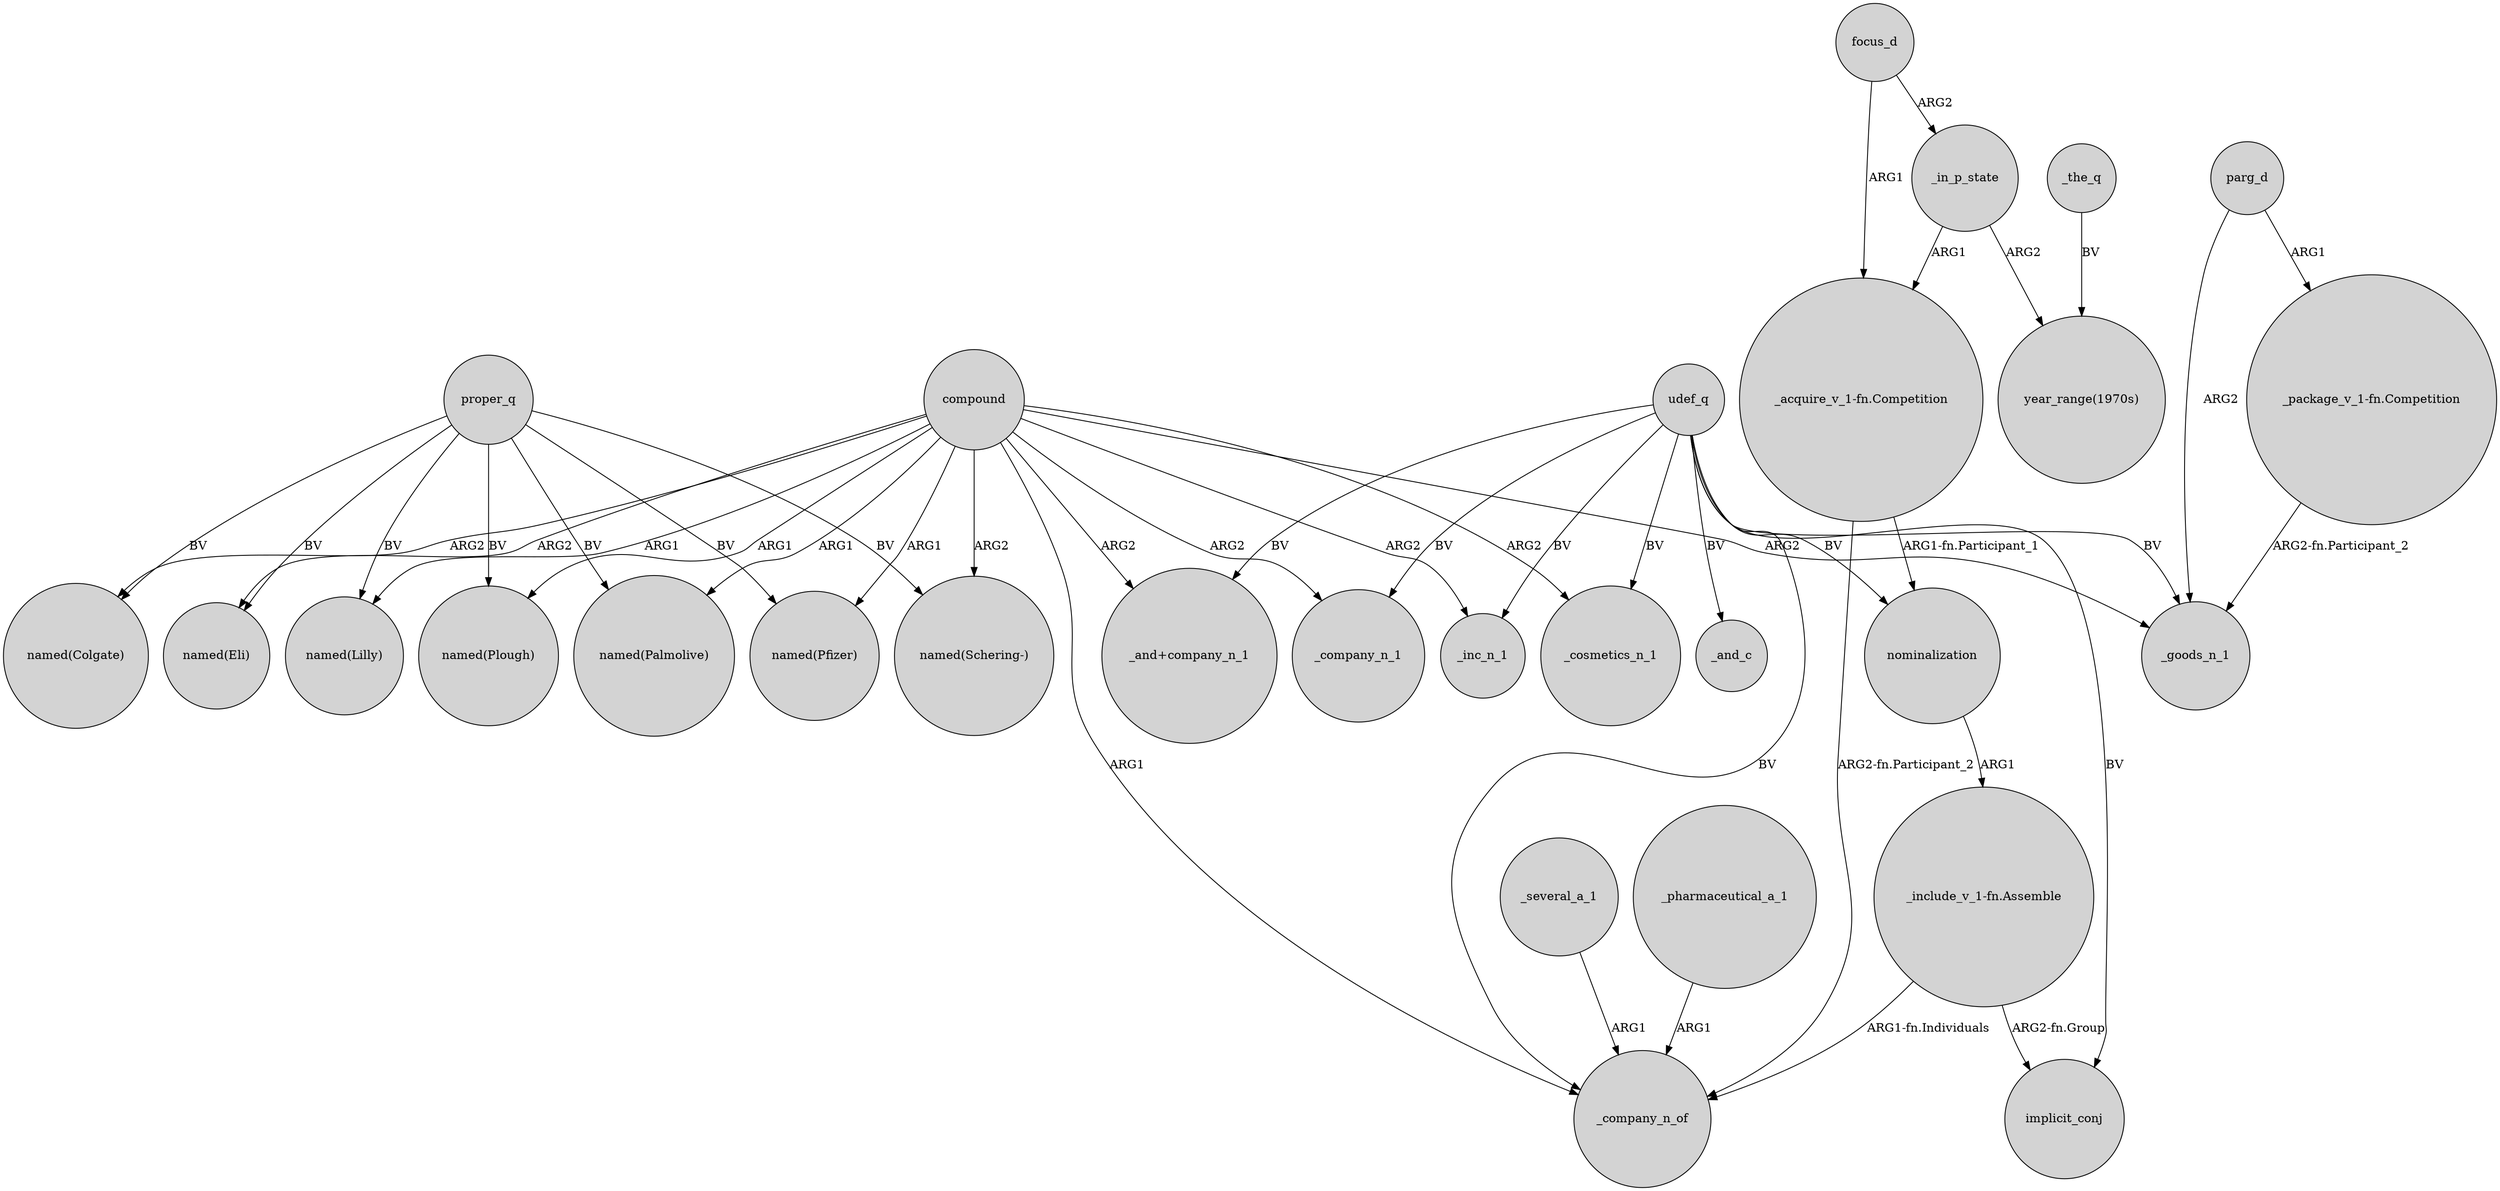 digraph {
	node [shape=circle style=filled]
	"_include_v_1-fn.Assemble" -> implicit_conj [label="ARG2-fn.Group"]
	proper_q -> "named(Palmolive)" [label=BV]
	proper_q -> "named(Pfizer)" [label=BV]
	focus_d -> _in_p_state [label=ARG2]
	proper_q -> "named(Schering-)" [label=BV]
	compound -> "named(Plough)" [label=ARG1]
	compound -> "_and+company_n_1" [label=ARG2]
	compound -> _company_n_1 [label=ARG2]
	proper_q -> "named(Plough)" [label=BV]
	udef_q -> _company_n_1 [label=BV]
	compound -> "named(Colgate)" [label=ARG2]
	compound -> "named(Lilly)" [label=ARG1]
	compound -> _cosmetics_n_1 [label=ARG2]
	"_acquire_v_1-fn.Competition" -> _company_n_of [label="ARG2-fn.Participant_2"]
	udef_q -> nominalization [label=BV]
	compound -> _company_n_of [label=ARG1]
	_the_q -> "year_range(1970s)" [label=BV]
	udef_q -> _and_c [label=BV]
	compound -> "named(Palmolive)" [label=ARG1]
	parg_d -> "_package_v_1-fn.Competition" [label=ARG1]
	proper_q -> "named(Lilly)" [label=BV]
	nominalization -> "_include_v_1-fn.Assemble" [label=ARG1]
	udef_q -> _inc_n_1 [label=BV]
	compound -> _inc_n_1 [label=ARG2]
	proper_q -> "named(Eli)" [label=BV]
	_in_p_state -> "_acquire_v_1-fn.Competition" [label=ARG1]
	udef_q -> _company_n_of [label=BV]
	_several_a_1 -> _company_n_of [label=ARG1]
	parg_d -> _goods_n_1 [label=ARG2]
	compound -> "named(Pfizer)" [label=ARG1]
	udef_q -> _goods_n_1 [label=BV]
	"_include_v_1-fn.Assemble" -> _company_n_of [label="ARG1-fn.Individuals"]
	_in_p_state -> "year_range(1970s)" [label=ARG2]
	_pharmaceutical_a_1 -> _company_n_of [label=ARG1]
	udef_q -> _cosmetics_n_1 [label=BV]
	compound -> _goods_n_1 [label=ARG2]
	compound -> "named(Eli)" [label=ARG2]
	udef_q -> "_and+company_n_1" [label=BV]
	"_package_v_1-fn.Competition" -> _goods_n_1 [label="ARG2-fn.Participant_2"]
	proper_q -> "named(Colgate)" [label=BV]
	"_acquire_v_1-fn.Competition" -> nominalization [label="ARG1-fn.Participant_1"]
	udef_q -> implicit_conj [label=BV]
	focus_d -> "_acquire_v_1-fn.Competition" [label=ARG1]
	compound -> "named(Schering-)" [label=ARG2]
}
